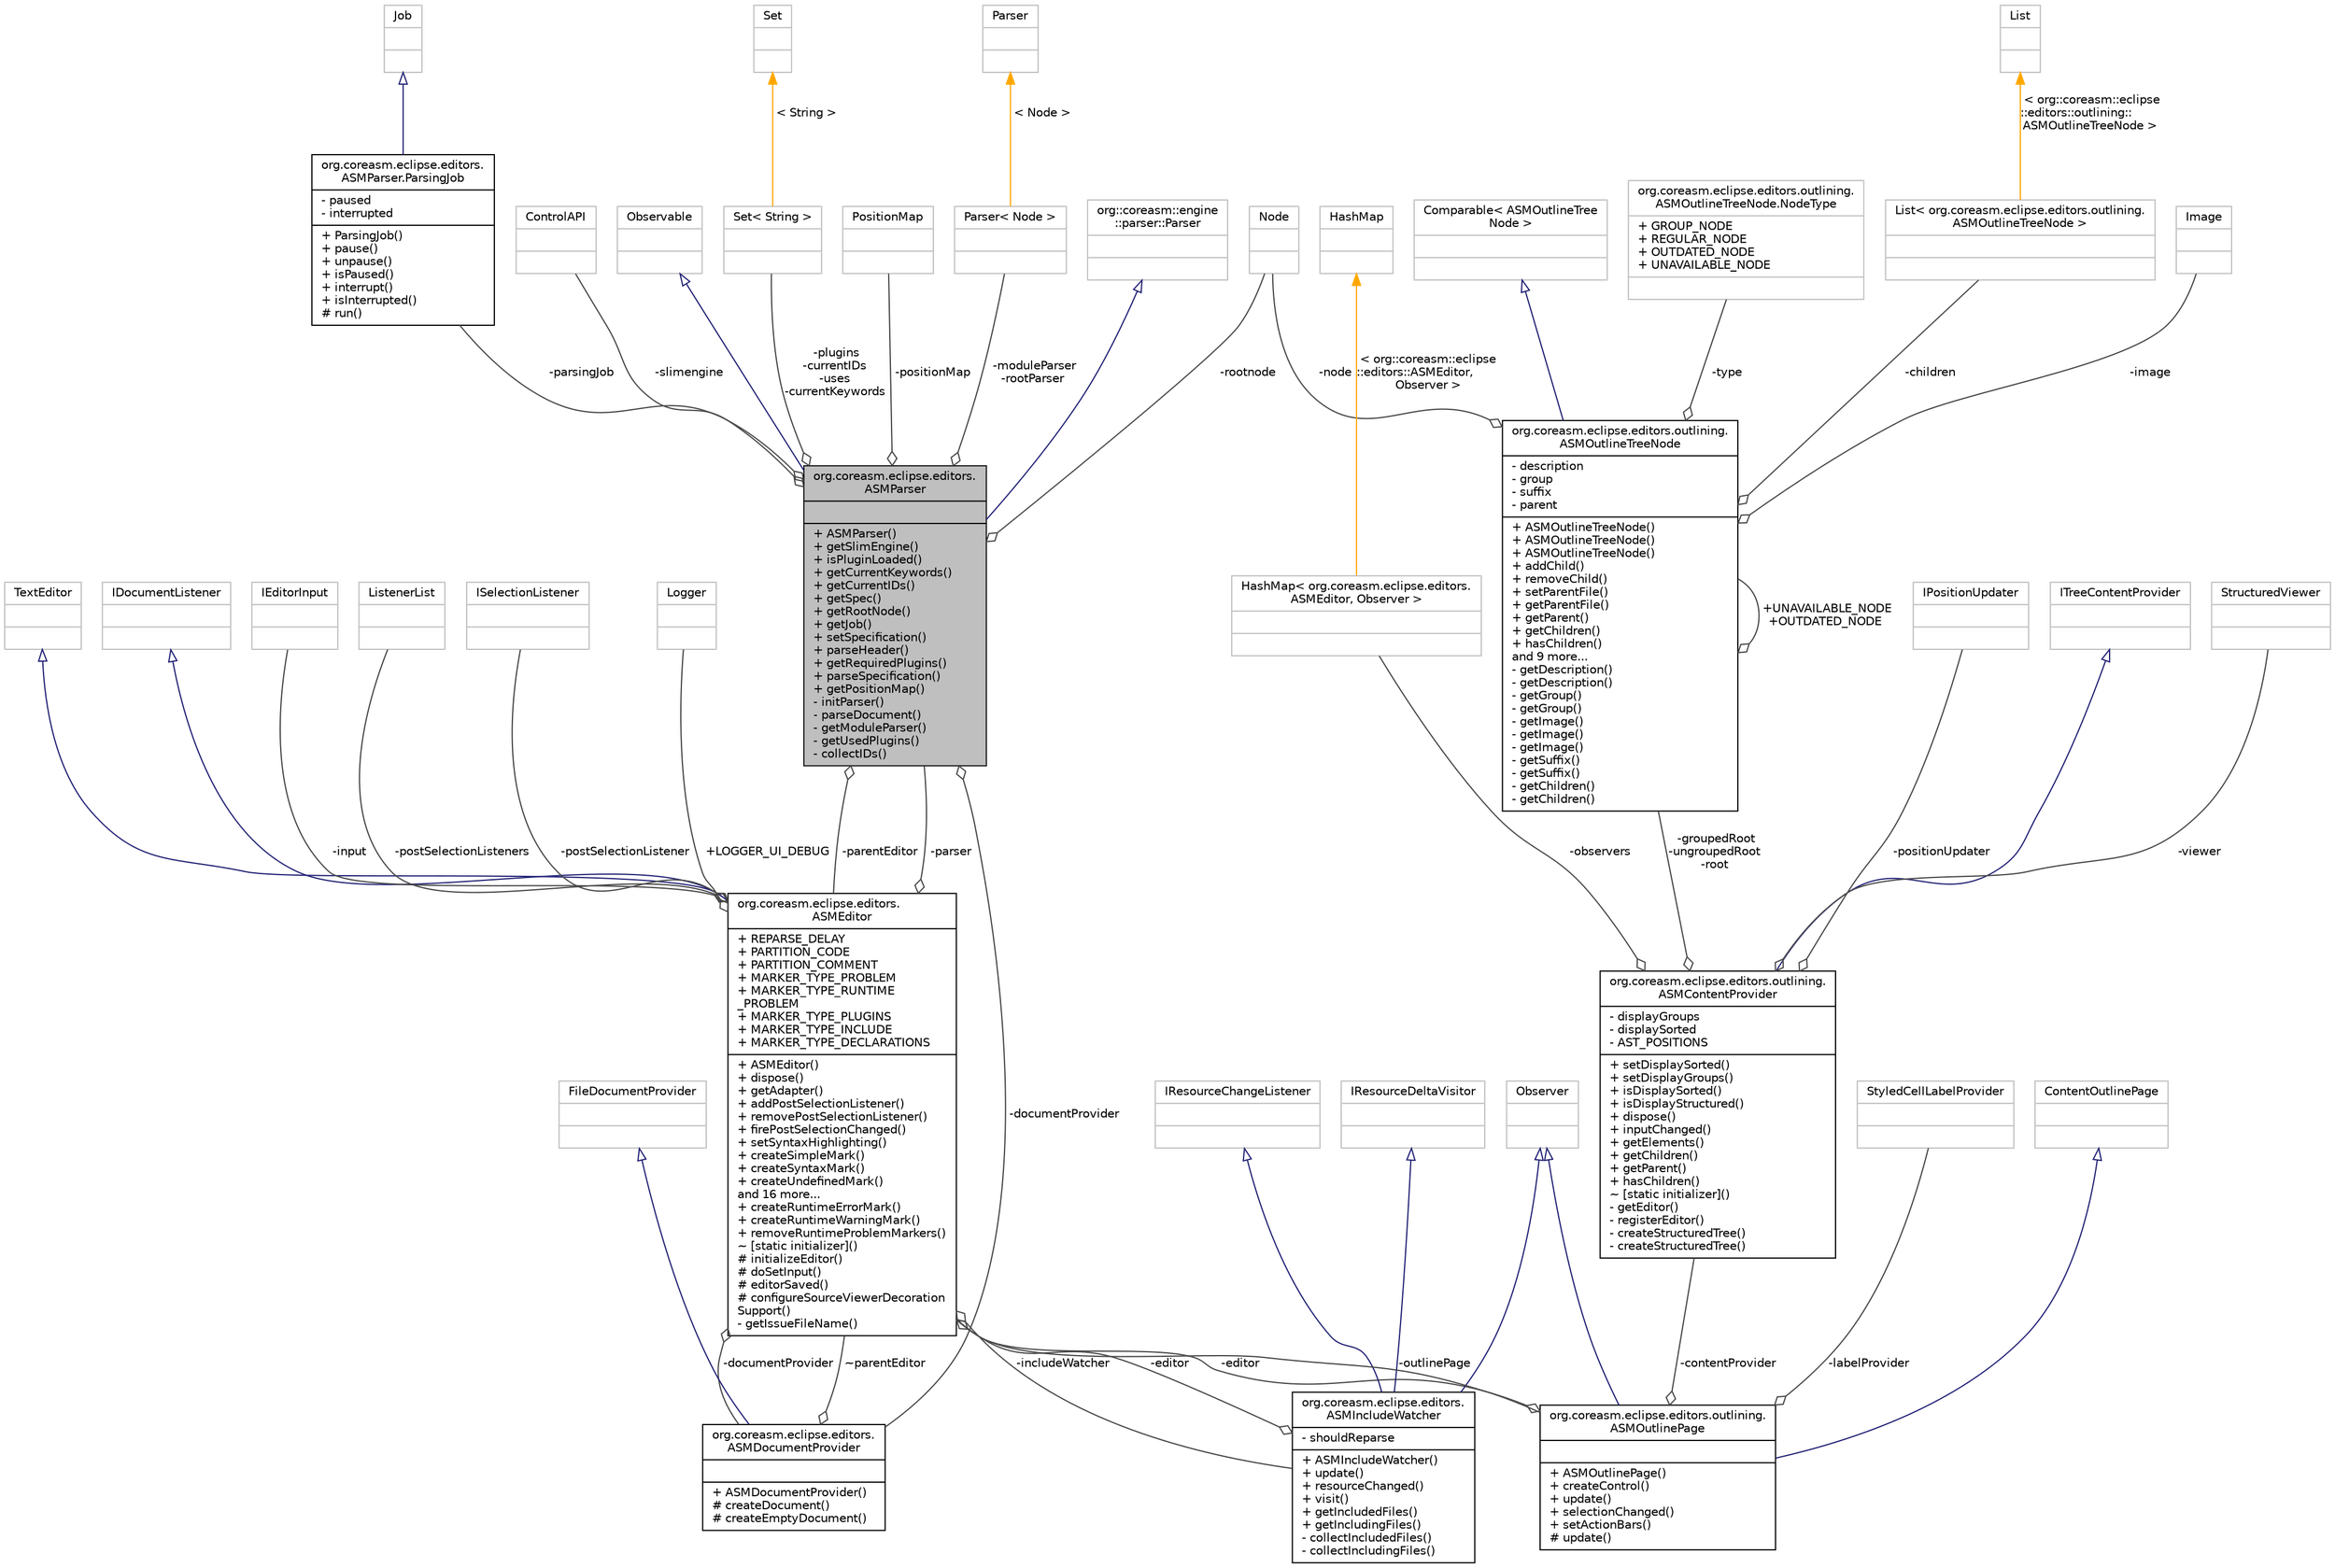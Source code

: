 digraph "org.coreasm.eclipse.editors.ASMParser"
{
  bgcolor="transparent";
  edge [fontname="Helvetica",fontsize="10",labelfontname="Helvetica",labelfontsize="10"];
  node [fontname="Helvetica",fontsize="10",shape=record];
  Node1 [label="{org.coreasm.eclipse.editors.\lASMParser\n||+ ASMParser()\l+ getSlimEngine()\l+ isPluginLoaded()\l+ getCurrentKeywords()\l+ getCurrentIDs()\l+ getSpec()\l+ getRootNode()\l+ getJob()\l+ setSpecification()\l+ parseHeader()\l+ getRequiredPlugins()\l+ parseSpecification()\l+ getPositionMap()\l- initParser()\l- parseDocument()\l- getModuleParser()\l- getUsedPlugins()\l- collectIDs()\l}",height=0.2,width=0.4,color="black", fillcolor="grey75", style="filled" fontcolor="black"];
  Node2 -> Node1 [dir="back",color="midnightblue",fontsize="10",style="solid",arrowtail="onormal",fontname="Helvetica"];
  Node2 [label="{Observable\n||}",height=0.2,width=0.4,color="grey75"];
  Node3 -> Node1 [dir="back",color="midnightblue",fontsize="10",style="solid",arrowtail="onormal",fontname="Helvetica"];
  Node3 [label="{org::coreasm::engine\l::parser::Parser\n||}",height=0.2,width=0.4,color="grey75"];
  Node4 -> Node1 [color="grey25",fontsize="10",style="solid",label=" -slimengine" ,arrowhead="odiamond",fontname="Helvetica"];
  Node4 [label="{ControlAPI\n||}",height=0.2,width=0.4,color="grey75"];
  Node5 -> Node1 [color="grey25",fontsize="10",style="solid",label=" -rootnode" ,arrowhead="odiamond",fontname="Helvetica"];
  Node5 [label="{Node\n||}",height=0.2,width=0.4,color="grey75"];
  Node6 -> Node1 [color="grey25",fontsize="10",style="solid",label=" -documentProvider" ,arrowhead="odiamond",fontname="Helvetica"];
  Node6 [label="{org.coreasm.eclipse.editors.\lASMDocumentProvider\n||+ ASMDocumentProvider()\l# createDocument()\l# createEmptyDocument()\l}",height=0.2,width=0.4,color="black",URL="$classorg_1_1coreasm_1_1eclipse_1_1editors_1_1ASMDocumentProvider.html",tooltip="This class is a DocumentProvider for ASMDocuments stored as files. "];
  Node7 -> Node6 [dir="back",color="midnightblue",fontsize="10",style="solid",arrowtail="onormal",fontname="Helvetica"];
  Node7 [label="{FileDocumentProvider\n||}",height=0.2,width=0.4,color="grey75"];
  Node8 -> Node6 [color="grey25",fontsize="10",style="solid",label=" ~parentEditor" ,arrowhead="odiamond",fontname="Helvetica"];
  Node8 [label="{org.coreasm.eclipse.editors.\lASMEditor\n|+ REPARSE_DELAY\l+ PARTITION_CODE\l+ PARTITION_COMMENT\l+ MARKER_TYPE_PROBLEM\l+ MARKER_TYPE_RUNTIME\l_PROBLEM\l+ MARKER_TYPE_PLUGINS\l+ MARKER_TYPE_INCLUDE\l+ MARKER_TYPE_DECLARATIONS\l|+ ASMEditor()\l+ dispose()\l+ getAdapter()\l+ addPostSelectionListener()\l+ removePostSelectionListener()\l+ firePostSelectionChanged()\l+ setSyntaxHighlighting()\l+ createSimpleMark()\l+ createSyntaxMark()\l+ createUndefinedMark()\land 16 more...\l+ createRuntimeErrorMark()\l+ createRuntimeWarningMark()\l+ removeRuntimeProblemMarkers()\l~ [static initializer]()\l# initializeEditor()\l# doSetInput()\l# editorSaved()\l# configureSourceViewerDecoration\lSupport()\l- getIssueFileName()\l}",height=0.2,width=0.4,color="black",URL="$classorg_1_1coreasm_1_1eclipse_1_1editors_1_1ASMEditor.html",tooltip="The ASMEditor class is the root class of each CoreASM editor which initiates all other classes of the..."];
  Node9 -> Node8 [dir="back",color="midnightblue",fontsize="10",style="solid",arrowtail="onormal",fontname="Helvetica"];
  Node9 [label="{TextEditor\n||}",height=0.2,width=0.4,color="grey75"];
  Node10 -> Node8 [dir="back",color="midnightblue",fontsize="10",style="solid",arrowtail="onormal",fontname="Helvetica"];
  Node10 [label="{IDocumentListener\n||}",height=0.2,width=0.4,color="grey75"];
  Node11 -> Node8 [color="grey25",fontsize="10",style="solid",label=" -input" ,arrowhead="odiamond",fontname="Helvetica"];
  Node11 [label="{IEditorInput\n||}",height=0.2,width=0.4,color="grey75"];
  Node12 -> Node8 [color="grey25",fontsize="10",style="solid",label=" -postSelectionListeners" ,arrowhead="odiamond",fontname="Helvetica"];
  Node12 [label="{ListenerList\n||}",height=0.2,width=0.4,color="grey75"];
  Node13 -> Node8 [color="grey25",fontsize="10",style="solid",label=" -postSelectionListener" ,arrowhead="odiamond",fontname="Helvetica"];
  Node13 [label="{ISelectionListener\n||}",height=0.2,width=0.4,color="grey75"];
  Node6 -> Node8 [color="grey25",fontsize="10",style="solid",label=" -documentProvider" ,arrowhead="odiamond",fontname="Helvetica"];
  Node14 -> Node8 [color="grey25",fontsize="10",style="solid",label=" +LOGGER_UI_DEBUG" ,arrowhead="odiamond",fontname="Helvetica"];
  Node14 [label="{Logger\n||}",height=0.2,width=0.4,color="grey75"];
  Node15 -> Node8 [color="grey25",fontsize="10",style="solid",label=" -includeWatcher" ,arrowhead="odiamond",fontname="Helvetica"];
  Node15 [label="{org.coreasm.eclipse.editors.\lASMIncludeWatcher\n|- shouldReparse\l|+ ASMIncludeWatcher()\l+ update()\l+ resourceChanged()\l+ visit()\l+ getIncludedFiles()\l+ getIncludingFiles()\l- collectIncludedFiles()\l- collectIncludingFiles()\l}",height=0.2,width=0.4,color="black",URL="$classorg_1_1coreasm_1_1eclipse_1_1editors_1_1ASMIncludeWatcher.html",tooltip="The IncludeWatcher watches included specifications. "];
  Node16 -> Node15 [dir="back",color="midnightblue",fontsize="10",style="solid",arrowtail="onormal",fontname="Helvetica"];
  Node16 [label="{Observer\n||}",height=0.2,width=0.4,color="grey75"];
  Node17 -> Node15 [dir="back",color="midnightblue",fontsize="10",style="solid",arrowtail="onormal",fontname="Helvetica"];
  Node17 [label="{IResourceChangeListener\n||}",height=0.2,width=0.4,color="grey75"];
  Node18 -> Node15 [dir="back",color="midnightblue",fontsize="10",style="solid",arrowtail="onormal",fontname="Helvetica"];
  Node18 [label="{IResourceDeltaVisitor\n||}",height=0.2,width=0.4,color="grey75"];
  Node8 -> Node15 [color="grey25",fontsize="10",style="solid",label=" -editor" ,arrowhead="odiamond",fontname="Helvetica"];
  Node1 -> Node8 [color="grey25",fontsize="10",style="solid",label=" -parser" ,arrowhead="odiamond",fontname="Helvetica"];
  Node19 -> Node8 [color="grey25",fontsize="10",style="solid",label=" -outlinePage" ,arrowhead="odiamond",fontname="Helvetica"];
  Node19 [label="{org.coreasm.eclipse.editors.outlining.\lASMOutlinePage\n||+ ASMOutlinePage()\l+ createControl()\l+ update()\l+ selectionChanged()\l+ setActionBars()\l# update()\l}",height=0.2,width=0.4,color="black",URL="$classorg_1_1coreasm_1_1eclipse_1_1editors_1_1outlining_1_1ASMOutlinePage.html"];
  Node20 -> Node19 [dir="back",color="midnightblue",fontsize="10",style="solid",arrowtail="onormal",fontname="Helvetica"];
  Node20 [label="{ContentOutlinePage\n||}",height=0.2,width=0.4,color="grey75"];
  Node16 -> Node19 [dir="back",color="midnightblue",fontsize="10",style="solid",arrowtail="onormal",fontname="Helvetica"];
  Node8 -> Node19 [color="grey25",fontsize="10",style="solid",label=" -editor" ,arrowhead="odiamond",fontname="Helvetica"];
  Node21 -> Node19 [color="grey25",fontsize="10",style="solid",label=" -contentProvider" ,arrowhead="odiamond",fontname="Helvetica"];
  Node21 [label="{org.coreasm.eclipse.editors.outlining.\lASMContentProvider\n|- displayGroups\l- displaySorted\l- AST_POSITIONS\l|+ setDisplaySorted()\l+ setDisplayGroups()\l+ isDisplaySorted()\l+ isDisplayStructured()\l+ dispose()\l+ inputChanged()\l+ getElements()\l+ getChildren()\l+ getParent()\l+ hasChildren()\l~ [static initializer]()\l- getEditor()\l- registerEditor()\l- createStructuredTree()\l- createStructuredTree()\l}",height=0.2,width=0.4,color="black",URL="$classorg_1_1coreasm_1_1eclipse_1_1editors_1_1outlining_1_1ASMContentProvider.html"];
  Node22 -> Node21 [dir="back",color="midnightblue",fontsize="10",style="solid",arrowtail="onormal",fontname="Helvetica"];
  Node22 [label="{ITreeContentProvider\n||}",height=0.2,width=0.4,color="grey75"];
  Node23 -> Node21 [color="grey25",fontsize="10",style="solid",label=" -viewer" ,arrowhead="odiamond",fontname="Helvetica"];
  Node23 [label="{StructuredViewer\n||}",height=0.2,width=0.4,color="grey75"];
  Node24 -> Node21 [color="grey25",fontsize="10",style="solid",label=" -observers" ,arrowhead="odiamond",fontname="Helvetica"];
  Node24 [label="{HashMap\< org.coreasm.eclipse.editors.\lASMEditor, Observer \>\n||}",height=0.2,width=0.4,color="grey75"];
  Node25 -> Node24 [dir="back",color="orange",fontsize="10",style="solid",label=" \< org::coreasm::eclipse\l::editors::ASMEditor,\l Observer \>" ,fontname="Helvetica"];
  Node25 [label="{HashMap\n||}",height=0.2,width=0.4,color="grey75"];
  Node26 -> Node21 [color="grey25",fontsize="10",style="solid",label=" -groupedRoot\n-ungroupedRoot\n-root" ,arrowhead="odiamond",fontname="Helvetica"];
  Node26 [label="{org.coreasm.eclipse.editors.outlining.\lASMOutlineTreeNode\n|- description\l- group\l- suffix\l- parent\l|+ ASMOutlineTreeNode()\l+ ASMOutlineTreeNode()\l+ ASMOutlineTreeNode()\l+ addChild()\l+ removeChild()\l+ setParentFile()\l+ getParentFile()\l+ getParent()\l+ getChildren()\l+ hasChildren()\land 9 more...\l- getDescription()\l- getDescription()\l- getGroup()\l- getGroup()\l- getImage()\l- getImage()\l- getImage()\l- getSuffix()\l- getSuffix()\l- getChildren()\l- getChildren()\l}",height=0.2,width=0.4,color="black",URL="$classorg_1_1coreasm_1_1eclipse_1_1editors_1_1outlining_1_1ASMOutlineTreeNode.html"];
  Node27 -> Node26 [dir="back",color="midnightblue",fontsize="10",style="solid",arrowtail="onormal",fontname="Helvetica"];
  Node27 [label="{Comparable\< ASMOutlineTree\lNode \>\n||}",height=0.2,width=0.4,color="grey75"];
  Node28 -> Node26 [color="grey25",fontsize="10",style="solid",label=" -type" ,arrowhead="odiamond",fontname="Helvetica"];
  Node28 [label="{org.coreasm.eclipse.editors.outlining.\lASMOutlineTreeNode.NodeType\n|+ GROUP_NODE\l+ REGULAR_NODE\l+ OUTDATED_NODE\l+ UNAVAILABLE_NODE\l|}",height=0.2,width=0.4,color="grey75"];
  Node5 -> Node26 [color="grey25",fontsize="10",style="solid",label=" -node" ,arrowhead="odiamond",fontname="Helvetica"];
  Node26 -> Node26 [color="grey25",fontsize="10",style="solid",label=" +UNAVAILABLE_NODE\n+OUTDATED_NODE" ,arrowhead="odiamond",fontname="Helvetica"];
  Node29 -> Node26 [color="grey25",fontsize="10",style="solid",label=" -children" ,arrowhead="odiamond",fontname="Helvetica"];
  Node29 [label="{List\< org.coreasm.eclipse.editors.outlining.\lASMOutlineTreeNode \>\n||}",height=0.2,width=0.4,color="grey75"];
  Node30 -> Node29 [dir="back",color="orange",fontsize="10",style="solid",label=" \< org::coreasm::eclipse\l::editors::outlining::\lASMOutlineTreeNode \>" ,fontname="Helvetica"];
  Node30 [label="{List\n||}",height=0.2,width=0.4,color="grey75"];
  Node31 -> Node26 [color="grey25",fontsize="10",style="solid",label=" -image" ,arrowhead="odiamond",fontname="Helvetica"];
  Node31 [label="{Image\n||}",height=0.2,width=0.4,color="grey75"];
  Node32 -> Node21 [color="grey25",fontsize="10",style="solid",label=" -positionUpdater" ,arrowhead="odiamond",fontname="Helvetica"];
  Node32 [label="{IPositionUpdater\n||}",height=0.2,width=0.4,color="grey75"];
  Node33 -> Node19 [color="grey25",fontsize="10",style="solid",label=" -labelProvider" ,arrowhead="odiamond",fontname="Helvetica"];
  Node33 [label="{StyledCellLabelProvider\n||}",height=0.2,width=0.4,color="grey75"];
  Node8 -> Node1 [color="grey25",fontsize="10",style="solid",label=" -parentEditor" ,arrowhead="odiamond",fontname="Helvetica"];
  Node34 -> Node1 [color="grey25",fontsize="10",style="solid",label=" -parsingJob" ,arrowhead="odiamond",fontname="Helvetica"];
  Node34 [label="{org.coreasm.eclipse.editors.\lASMParser.ParsingJob\n|- paused\l- interrupted\l|+ ParsingJob()\l+ pause()\l+ unpause()\l+ isPaused()\l+ interrupt()\l+ isInterrupted()\l# run()\l}",height=0.2,width=0.4,color="black",URL="$classorg_1_1coreasm_1_1eclipse_1_1editors_1_1ASMParser_1_1ParsingJob.html",tooltip="This class manages the running of the parser. "];
  Node35 -> Node34 [dir="back",color="midnightblue",fontsize="10",style="solid",arrowtail="onormal",fontname="Helvetica"];
  Node35 [label="{Job\n||}",height=0.2,width=0.4,color="grey75"];
  Node36 -> Node1 [color="grey25",fontsize="10",style="solid",label=" -plugins\n-currentIDs\n-uses\n-currentKeywords" ,arrowhead="odiamond",fontname="Helvetica"];
  Node36 [label="{Set\< String \>\n||}",height=0.2,width=0.4,color="grey75"];
  Node37 -> Node36 [dir="back",color="orange",fontsize="10",style="solid",label=" \< String \>" ,fontname="Helvetica"];
  Node37 [label="{Set\n||}",height=0.2,width=0.4,color="grey75"];
  Node38 -> Node1 [color="grey25",fontsize="10",style="solid",label=" -positionMap" ,arrowhead="odiamond",fontname="Helvetica"];
  Node38 [label="{PositionMap\n||}",height=0.2,width=0.4,color="grey75"];
  Node39 -> Node1 [color="grey25",fontsize="10",style="solid",label=" -moduleParser\n-rootParser" ,arrowhead="odiamond",fontname="Helvetica"];
  Node39 [label="{Parser\< Node \>\n||}",height=0.2,width=0.4,color="grey75"];
  Node40 -> Node39 [dir="back",color="orange",fontsize="10",style="solid",label=" \< Node \>" ,fontname="Helvetica"];
  Node40 [label="{Parser\n||}",height=0.2,width=0.4,color="grey75"];
}

